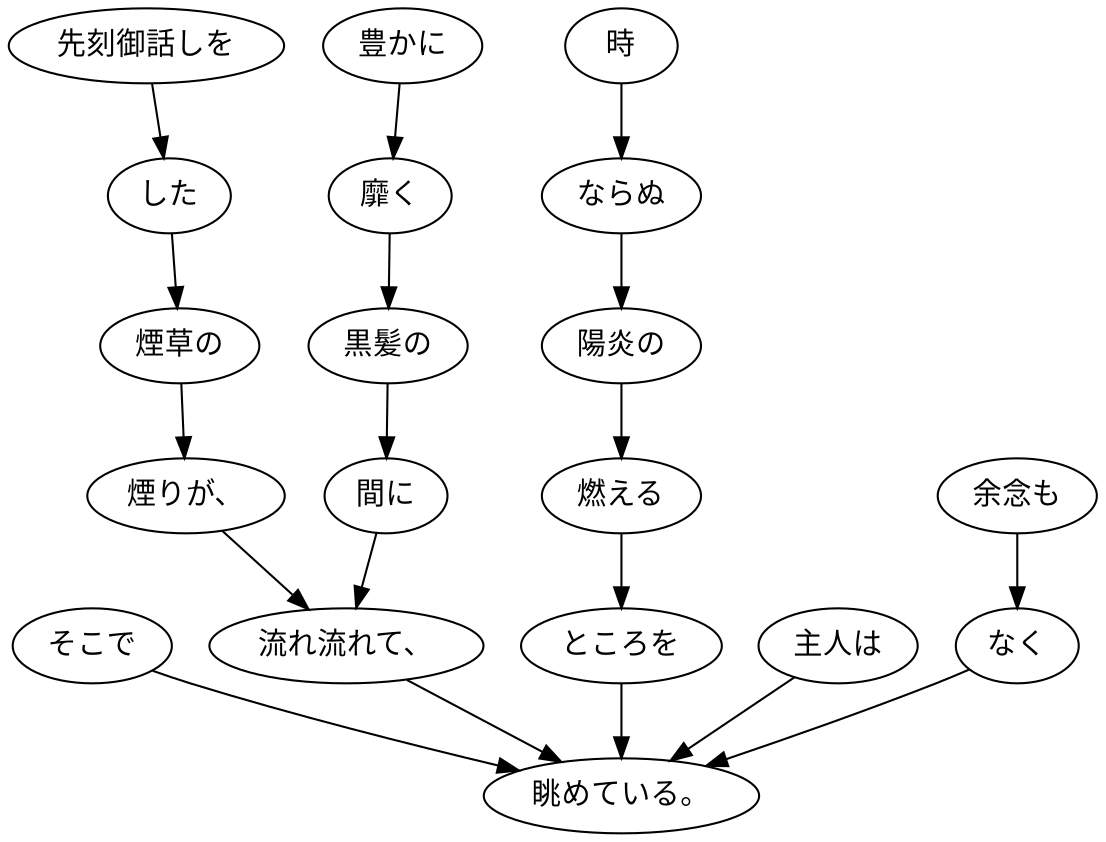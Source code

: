 digraph graph2222 {
	node0 [label="そこで"];
	node1 [label="先刻御話しを"];
	node2 [label="した"];
	node3 [label="煙草の"];
	node4 [label="煙りが、"];
	node5 [label="豊かに"];
	node6 [label="靡く"];
	node7 [label="黒髪の"];
	node8 [label="間に"];
	node9 [label="流れ流れて、"];
	node10 [label="時"];
	node11 [label="ならぬ"];
	node12 [label="陽炎の"];
	node13 [label="燃える"];
	node14 [label="ところを"];
	node15 [label="主人は"];
	node16 [label="余念も"];
	node17 [label="なく"];
	node18 [label="眺めている。"];
	node0 -> node18;
	node1 -> node2;
	node2 -> node3;
	node3 -> node4;
	node4 -> node9;
	node5 -> node6;
	node6 -> node7;
	node7 -> node8;
	node8 -> node9;
	node9 -> node18;
	node10 -> node11;
	node11 -> node12;
	node12 -> node13;
	node13 -> node14;
	node14 -> node18;
	node15 -> node18;
	node16 -> node17;
	node17 -> node18;
}
